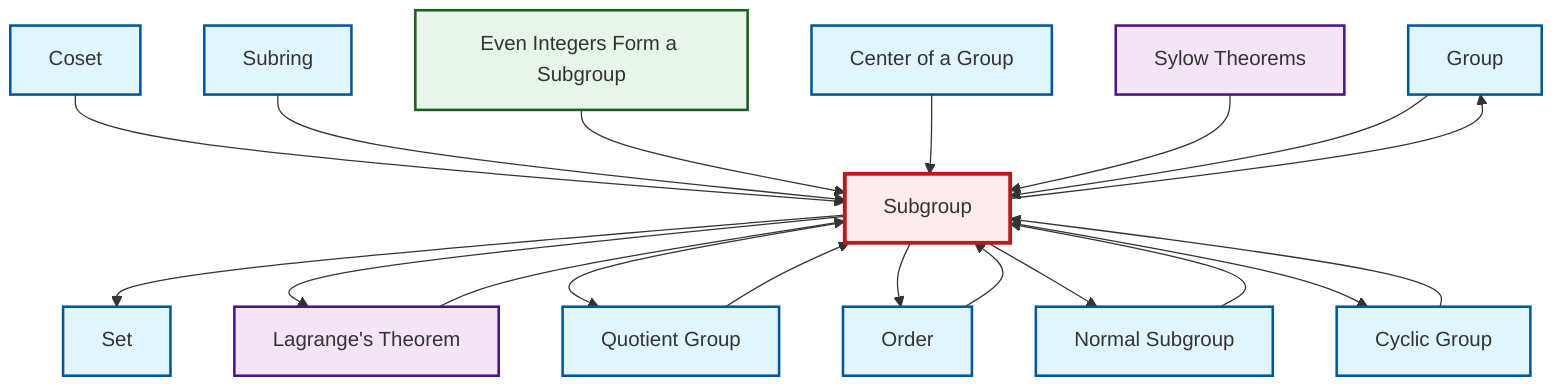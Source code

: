 graph TD
    classDef definition fill:#e1f5fe,stroke:#01579b,stroke-width:2px
    classDef theorem fill:#f3e5f5,stroke:#4a148c,stroke-width:2px
    classDef axiom fill:#fff3e0,stroke:#e65100,stroke-width:2px
    classDef example fill:#e8f5e9,stroke:#1b5e20,stroke-width:2px
    classDef current fill:#ffebee,stroke:#b71c1c,stroke-width:3px
    def-group["Group"]:::definition
    def-subring["Subring"]:::definition
    def-cyclic-group["Cyclic Group"]:::definition
    def-subgroup["Subgroup"]:::definition
    ex-even-integers-subgroup["Even Integers Form a Subgroup"]:::example
    def-coset["Coset"]:::definition
    def-normal-subgroup["Normal Subgroup"]:::definition
    def-set["Set"]:::definition
    def-order["Order"]:::definition
    thm-sylow["Sylow Theorems"]:::theorem
    thm-lagrange["Lagrange's Theorem"]:::theorem
    def-center-of-group["Center of a Group"]:::definition
    def-quotient-group["Quotient Group"]:::definition
    def-quotient-group --> def-subgroup
    def-subgroup --> def-set
    def-coset --> def-subgroup
    def-subring --> def-subgroup
    def-subgroup --> thm-lagrange
    ex-even-integers-subgroup --> def-subgroup
    def-center-of-group --> def-subgroup
    def-subgroup --> def-group
    def-normal-subgroup --> def-subgroup
    def-subgroup --> def-quotient-group
    thm-sylow --> def-subgroup
    def-subgroup --> def-order
    def-order --> def-subgroup
    def-cyclic-group --> def-subgroup
    def-subgroup --> def-normal-subgroup
    thm-lagrange --> def-subgroup
    def-subgroup --> def-cyclic-group
    def-group --> def-subgroup
    class def-subgroup current